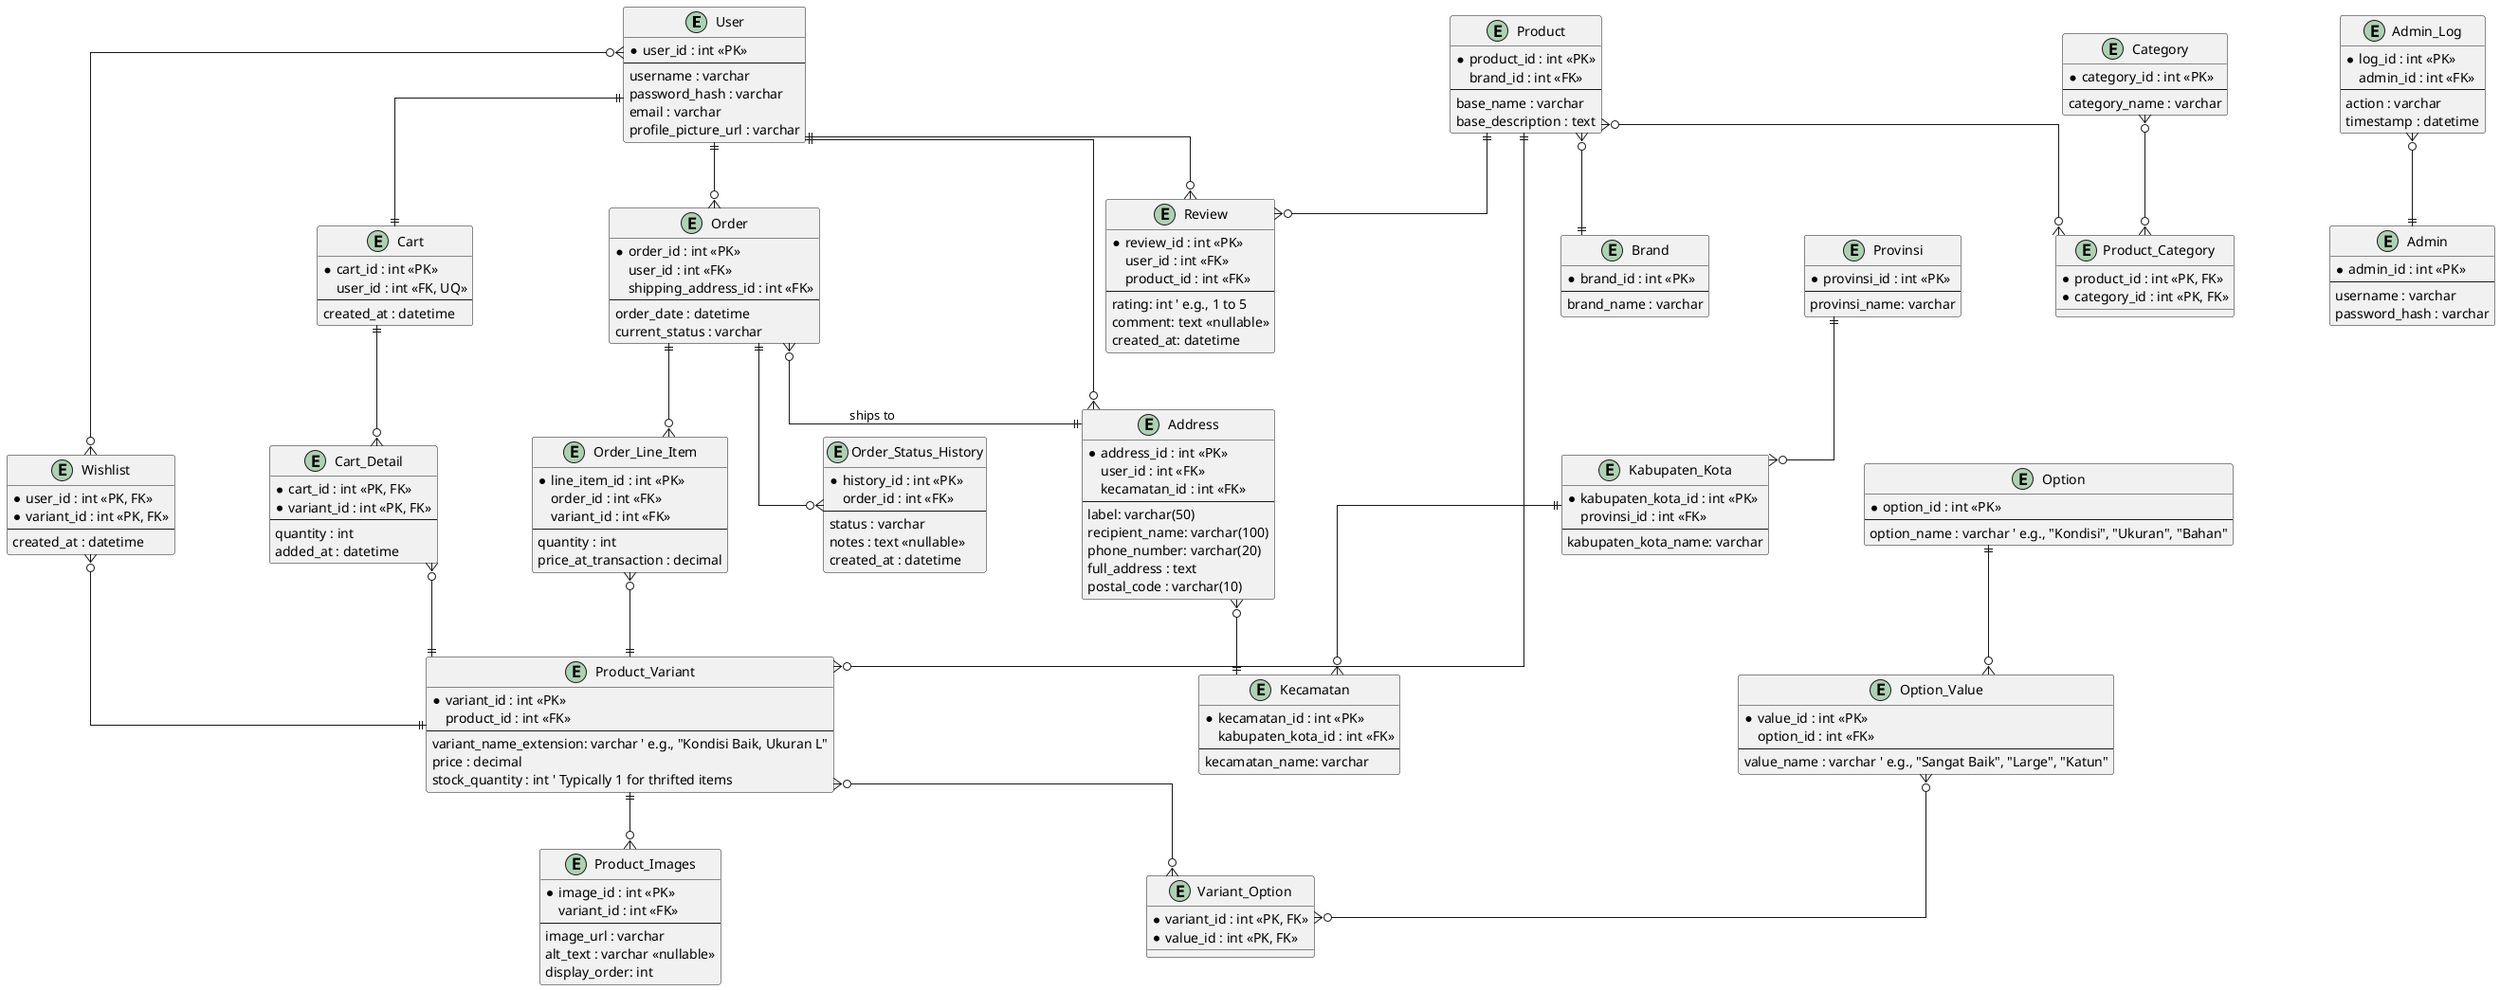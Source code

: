@startuml

skinparam linetype ortho
skinparam shadowing false
skinparam handwritten false
skinparam nodesep 100
skinparam ranksep 60

' ==========================================================
' ==                     CORE ENTITIES                    ==
' ==========================================================

entity "User" as user {
  *user_id : int <<PK>>
  --
  username : varchar
  password_hash : varchar
  email : varchar
  profile_picture_url : varchar
}

entity "Admin" as admin {
  *admin_id : int <<PK>>
  --
  username : varchar
  password_hash : varchar
}

entity "Admin_Log" as admin_log {
  *log_id : int <<PK>>
  admin_id : int <<FK>>
  --
  action : varchar
  timestamp : datetime
}

' ==========================================================
' ==           PRODUCT CATALOG (THRIFTING MODEL)          ==
' ==========================================================

' Product: The core concept of an item, shared across all variants.
entity "Product" as product {
  *product_id : int <<PK>>
  brand_id : int <<FK>>
  --
  base_name : varchar
  base_description : text
}

' Product_Variant: Represents a unique, sellable thrifted item.
entity "Product_Variant" as product_variant {
  *variant_id : int <<PK>>
  product_id : int <<FK>>
  --
  variant_name_extension: varchar ' e.g., "Kondisi Baik, Ukuran L"
  price : decimal
  stock_quantity : int ' Typically 1 for thrifted items
}

' Product_Images: Images are linked to a specific unique variant/item.
entity "Product_Images" as product_images {
  *image_id : int <<PK>>
  variant_id : int <<FK>>
  --
  image_url : varchar
  alt_text : varchar <<nullable>>
  display_order: int
}

' Flexible Option system to describe item specifics (e.g., condition, size).
entity "Option" as option {
  *option_id : int <<PK>>
  --
  option_name : varchar ' e.g., "Kondisi", "Ukuran", "Bahan"
}

entity "Option_Value" as option_value {
  *value_id : int <<PK>>
  option_id : int <<FK>>
  --
  value_name : varchar ' e.g., "Sangat Baik", "Large", "Katun"
}

' Junction table to link a variant to its specific descriptive options.
entity "Variant_Option" as variant_option {
  *variant_id : int <<PK, FK>>
  *value_id : int <<PK, FK>>
}

entity "Brand" as brand {
  *brand_id : int <<PK>>
  --
  brand_name : varchar
}

entity "Category" as category {
  *category_id : int <<PK>>
  --
  category_name : varchar
}

entity "Product_Category" as product_category {
  *product_id : int <<PK, FK>>
  *category_id : int <<PK, FK>>
}

' NEW: Table for user reviews and ratings.
entity "Review" as review {
  *review_id : int <<PK>>
  user_id : int <<FK>>
  product_id : int <<FK>>
  --
  rating: int ' e.g., 1 to 5
  comment: text <<nullable>>
  created_at: datetime
}


' ==========================================================
' ==                 ORDER MANAGEMENT                     ==
' ==========================================================

entity "Order" as order {
  *order_id : int <<PK>>
  user_id : int <<FK>>
  shipping_address_id : int <<FK>>
  --
  order_date : datetime
  current_status : varchar
}

entity "Order_Line_Item" as order_line_item {
  *line_item_id : int <<PK>>
  order_id : int <<FK>>
  variant_id : int <<FK>>
  --
  quantity : int
  price_at_transaction : decimal
}

entity "Order_Status_History" as order_status_history {
  *history_id : int <<PK>>
  order_id : int <<FK>>
  --
  status : varchar
  notes : text <<nullable>>
  created_at : datetime
}


' ==========================================================
' ==                USER ACTIVITY & ADDRESS               ==
' ==========================================================

entity "Cart" as cart {
  *cart_id : int <<PK>>
  user_id : int <<FK, UQ>>
  --
  created_at : datetime
}

entity "Cart_Detail" as cart_detail {
  *cart_id : int <<PK, FK>>
  *variant_id : int <<PK, FK>>
  --
  quantity : int
  added_at : datetime
}

entity "Wishlist" as wishlist {
  *user_id : int <<PK, FK>>
  *variant_id : int <<PK, FK>>
  --
  created_at : datetime
}

entity "Address" as address {
  *address_id : int <<PK>>
  user_id : int <<FK>>
  kecamatan_id : int <<FK>>
  --
  label: varchar(50)
  recipient_name: varchar(100)
  phone_number: varchar(20)
  full_address : text
  postal_code : varchar(10)
}

entity "Kecamatan" as kecamatan {
  *kecamatan_id : int <<PK>>
  kabupaten_kota_id : int <<FK>>
  --
  kecamatan_name: varchar
}

entity "Kabupaten_Kota" as kabupaten_kota {
  *kabupaten_kota_id : int <<PK>>
  provinsi_id : int <<FK>>
  --
  kabupaten_kota_name: varchar
}

entity "Provinsi" as provinsi {
  *provinsi_id : int <<PK>>
  --
  provinsi_name: varchar
}


' ==========================================================
' ==                      RELATIONSHIPS                     ==
' ==========================================================

' Admin
admin_log }o--|| admin

' Product Catalog
product }o--|| brand
product ||--o{ product_variant
product_variant ||--o{ product_images
product }o--o{ product_category
category }o--o{ product_category

' Product Options
product_variant }o--o{ variant_option
option_value }o--o{ variant_option
option ||--o{ option_value

' Reviews
user ||--o{ review
product ||--o{ review

' Order Management
user ||--o{ order
order }o--|| address : "ships to"
order ||--o{ order_line_item
order ||--o{ order_status_history
order_line_item }o--|| product_variant

' User Activity
user ||--|| cart
cart ||--o{ cart_detail
cart_detail }o--|| product_variant

user }o--o{ wishlist
wishlist }o--|| product_variant

' Address Hierarchy
user ||--o{ address
address }o--|| kecamatan
provinsi ||--o{ kabupaten_kota
kabupaten_kota ||--o{ kecamatan

@enduml


